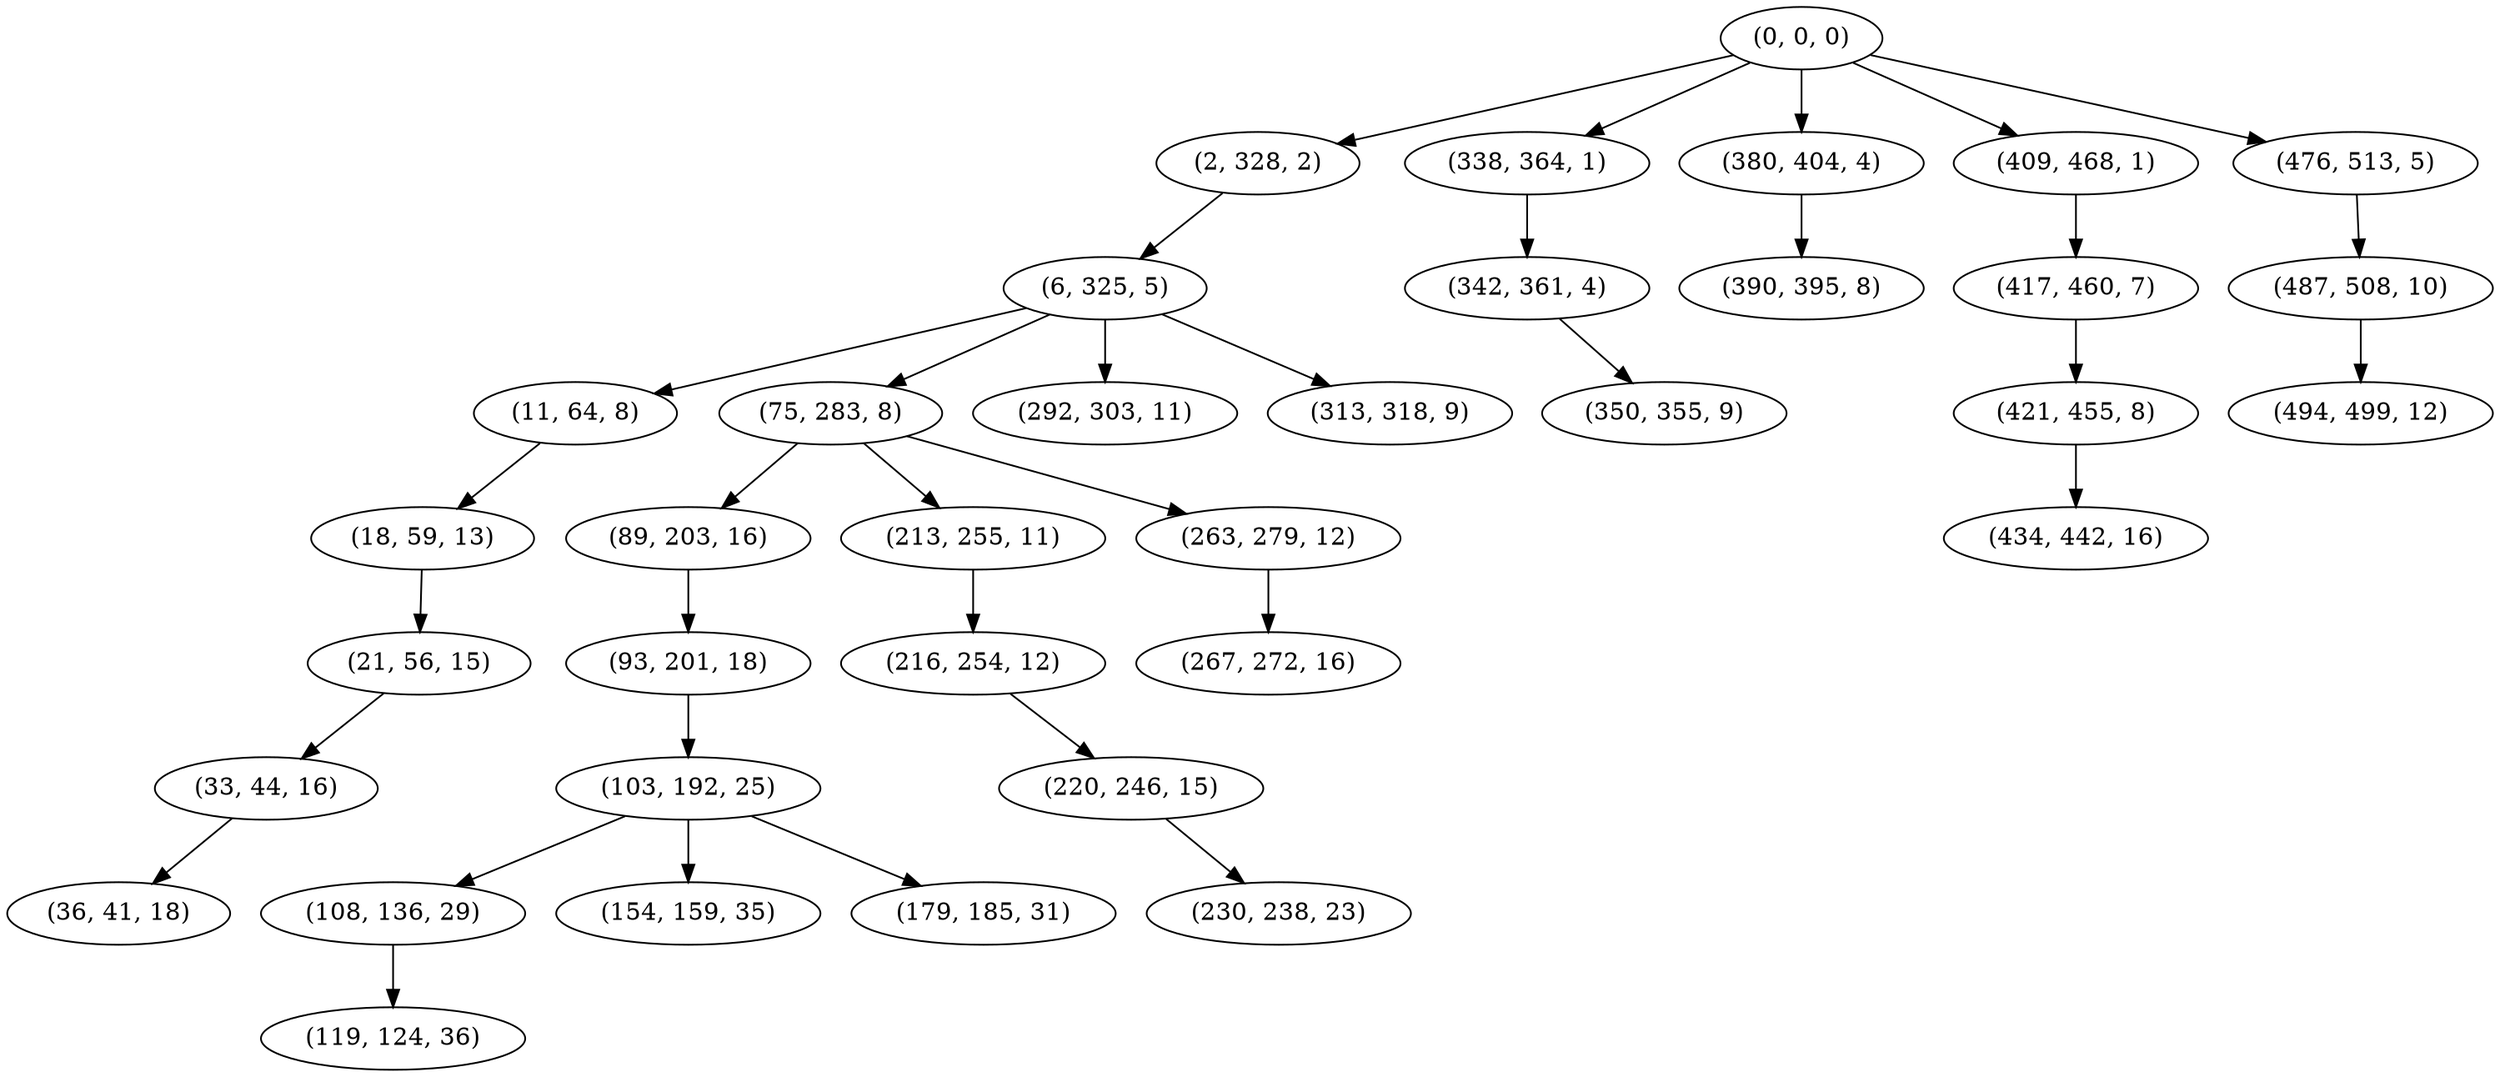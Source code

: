 digraph tree {
    "(0, 0, 0)";
    "(2, 328, 2)";
    "(6, 325, 5)";
    "(11, 64, 8)";
    "(18, 59, 13)";
    "(21, 56, 15)";
    "(33, 44, 16)";
    "(36, 41, 18)";
    "(75, 283, 8)";
    "(89, 203, 16)";
    "(93, 201, 18)";
    "(103, 192, 25)";
    "(108, 136, 29)";
    "(119, 124, 36)";
    "(154, 159, 35)";
    "(179, 185, 31)";
    "(213, 255, 11)";
    "(216, 254, 12)";
    "(220, 246, 15)";
    "(230, 238, 23)";
    "(263, 279, 12)";
    "(267, 272, 16)";
    "(292, 303, 11)";
    "(313, 318, 9)";
    "(338, 364, 1)";
    "(342, 361, 4)";
    "(350, 355, 9)";
    "(380, 404, 4)";
    "(390, 395, 8)";
    "(409, 468, 1)";
    "(417, 460, 7)";
    "(421, 455, 8)";
    "(434, 442, 16)";
    "(476, 513, 5)";
    "(487, 508, 10)";
    "(494, 499, 12)";
    "(0, 0, 0)" -> "(2, 328, 2)";
    "(0, 0, 0)" -> "(338, 364, 1)";
    "(0, 0, 0)" -> "(380, 404, 4)";
    "(0, 0, 0)" -> "(409, 468, 1)";
    "(0, 0, 0)" -> "(476, 513, 5)";
    "(2, 328, 2)" -> "(6, 325, 5)";
    "(6, 325, 5)" -> "(11, 64, 8)";
    "(6, 325, 5)" -> "(75, 283, 8)";
    "(6, 325, 5)" -> "(292, 303, 11)";
    "(6, 325, 5)" -> "(313, 318, 9)";
    "(11, 64, 8)" -> "(18, 59, 13)";
    "(18, 59, 13)" -> "(21, 56, 15)";
    "(21, 56, 15)" -> "(33, 44, 16)";
    "(33, 44, 16)" -> "(36, 41, 18)";
    "(75, 283, 8)" -> "(89, 203, 16)";
    "(75, 283, 8)" -> "(213, 255, 11)";
    "(75, 283, 8)" -> "(263, 279, 12)";
    "(89, 203, 16)" -> "(93, 201, 18)";
    "(93, 201, 18)" -> "(103, 192, 25)";
    "(103, 192, 25)" -> "(108, 136, 29)";
    "(103, 192, 25)" -> "(154, 159, 35)";
    "(103, 192, 25)" -> "(179, 185, 31)";
    "(108, 136, 29)" -> "(119, 124, 36)";
    "(213, 255, 11)" -> "(216, 254, 12)";
    "(216, 254, 12)" -> "(220, 246, 15)";
    "(220, 246, 15)" -> "(230, 238, 23)";
    "(263, 279, 12)" -> "(267, 272, 16)";
    "(338, 364, 1)" -> "(342, 361, 4)";
    "(342, 361, 4)" -> "(350, 355, 9)";
    "(380, 404, 4)" -> "(390, 395, 8)";
    "(409, 468, 1)" -> "(417, 460, 7)";
    "(417, 460, 7)" -> "(421, 455, 8)";
    "(421, 455, 8)" -> "(434, 442, 16)";
    "(476, 513, 5)" -> "(487, 508, 10)";
    "(487, 508, 10)" -> "(494, 499, 12)";
}
